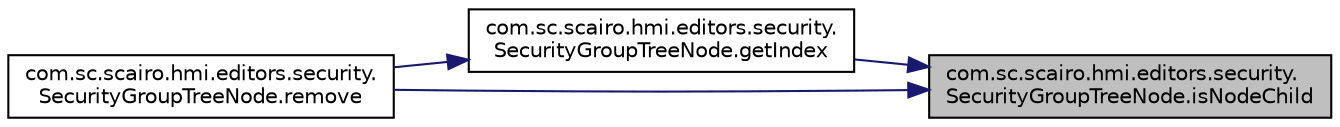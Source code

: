 digraph "com.sc.scairo.hmi.editors.security.SecurityGroupTreeNode.isNodeChild"
{
 // LATEX_PDF_SIZE
  edge [fontname="Helvetica",fontsize="10",labelfontname="Helvetica",labelfontsize="10"];
  node [fontname="Helvetica",fontsize="10",shape=record];
  rankdir="RL";
  Node1 [label="com.sc.scairo.hmi.editors.security.\lSecurityGroupTreeNode.isNodeChild",height=0.2,width=0.4,color="black", fillcolor="grey75", style="filled", fontcolor="black",tooltip=" "];
  Node1 -> Node2 [dir="back",color="midnightblue",fontsize="10",style="solid",fontname="Helvetica"];
  Node2 [label="com.sc.scairo.hmi.editors.security.\lSecurityGroupTreeNode.getIndex",height=0.2,width=0.4,color="black", fillcolor="white", style="filled",URL="$classcom_1_1sc_1_1scairo_1_1hmi_1_1editors_1_1security_1_1_security_group_tree_node.html#ad14ba010bcfebd6eb2d70f0e203f46b4",tooltip=" "];
  Node2 -> Node3 [dir="back",color="midnightblue",fontsize="10",style="solid",fontname="Helvetica"];
  Node3 [label="com.sc.scairo.hmi.editors.security.\lSecurityGroupTreeNode.remove",height=0.2,width=0.4,color="black", fillcolor="white", style="filled",URL="$classcom_1_1sc_1_1scairo_1_1hmi_1_1editors_1_1security_1_1_security_group_tree_node.html#a5bc50bfc52612134836e074f356798a7",tooltip=" "];
  Node1 -> Node3 [dir="back",color="midnightblue",fontsize="10",style="solid",fontname="Helvetica"];
}
